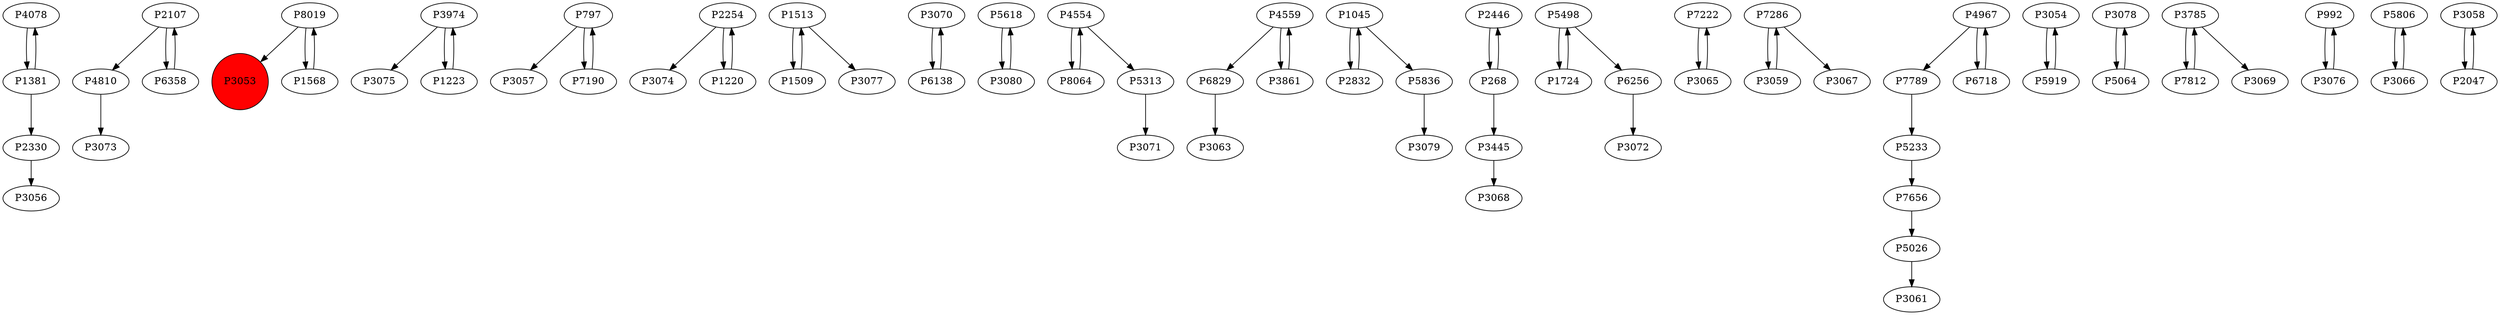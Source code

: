 digraph {
	P4078 -> P1381
	P4810 -> P3073
	P8019 -> P3053
	P3974 -> P3075
	P797 -> P3057
	P2254 -> P3074
	P1513 -> P1509
	P1513 -> P3077
	P3070 -> P6138
	P5618 -> P3080
	P4554 -> P8064
	P4559 -> P6829
	P1568 -> P8019
	P1045 -> P2832
	P2446 -> P268
	P6256 -> P3072
	P7222 -> P3065
	P2107 -> P6358
	P2330 -> P3056
	P7286 -> P3059
	P1045 -> P5836
	P5026 -> P3061
	P3054 -> P5919
	P3078 -> P5064
	P4554 -> P5313
	P5313 -> P3071
	P6358 -> P2107
	P3785 -> P7812
	P1724 -> P5498
	P3974 -> P1223
	P2254 -> P1220
	P992 -> P3076
	P8064 -> P4554
	P268 -> P2446
	P5836 -> P3079
	P3785 -> P3069
	P7812 -> P3785
	P268 -> P3445
	P5498 -> P6256
	P7190 -> P797
	P1509 -> P1513
	P3059 -> P7286
	P7656 -> P5026
	P5806 -> P3066
	P3058 -> P2047
	P3080 -> P5618
	P6829 -> P3063
	P7789 -> P5233
	P3065 -> P7222
	P4967 -> P6718
	P3445 -> P3068
	P1220 -> P2254
	P797 -> P7190
	P5919 -> P3054
	P2047 -> P3058
	P8019 -> P1568
	P1223 -> P3974
	P3861 -> P4559
	P5233 -> P7656
	P2107 -> P4810
	P5064 -> P3078
	P4559 -> P3861
	P3066 -> P5806
	P3076 -> P992
	P5498 -> P1724
	P7286 -> P3067
	P1381 -> P2330
	P2832 -> P1045
	P6138 -> P3070
	P4967 -> P7789
	P1381 -> P4078
	P6718 -> P4967
	P3053 [shape=circle]
	P3053 [style=filled]
	P3053 [fillcolor=red]
}
